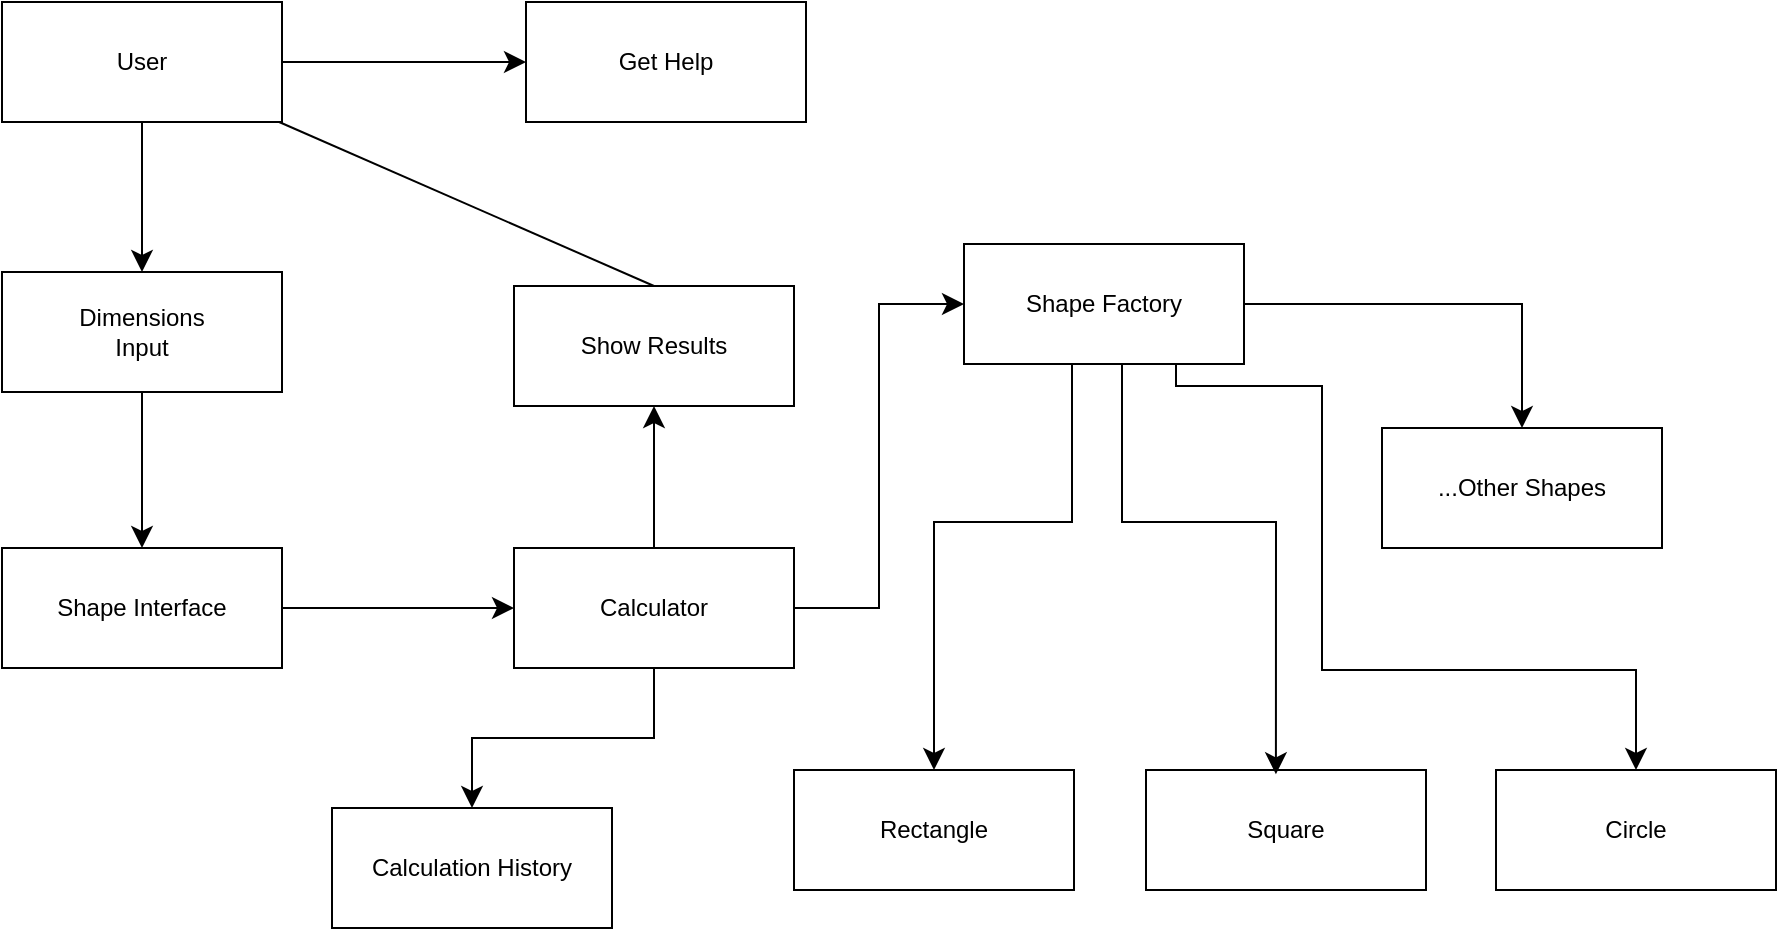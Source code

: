 <mxfile version="24.3.1" type="github">
  <diagram name="Page-1" id="T99t_MOH9tyPHU7TZ1BH">
    <mxGraphModel dx="1195" dy="685" grid="0" gridSize="10" guides="1" tooltips="1" connect="1" arrows="1" fold="1" page="0" pageScale="1" pageWidth="827" pageHeight="1169" math="0" shadow="0">
      <root>
        <mxCell id="0" />
        <mxCell id="1" parent="0" />
        <mxCell id="bMJEQ339XqyDVvZ4SXNy-10" style="edgeStyle=none;curved=1;rounded=0;orthogonalLoop=1;jettySize=auto;html=1;entryX=0.5;entryY=0;entryDx=0;entryDy=0;fontSize=12;startSize=8;endSize=8;" edge="1" parent="1" source="bMJEQ339XqyDVvZ4SXNy-1" target="bMJEQ339XqyDVvZ4SXNy-2">
          <mxGeometry relative="1" as="geometry" />
        </mxCell>
        <mxCell id="bMJEQ339XqyDVvZ4SXNy-18" style="edgeStyle=none;curved=1;rounded=0;orthogonalLoop=1;jettySize=auto;html=1;entryX=0;entryY=0.5;entryDx=0;entryDy=0;fontSize=12;startSize=8;endSize=8;" edge="1" parent="1" source="bMJEQ339XqyDVvZ4SXNy-1" target="bMJEQ339XqyDVvZ4SXNy-17">
          <mxGeometry relative="1" as="geometry" />
        </mxCell>
        <mxCell id="bMJEQ339XqyDVvZ4SXNy-38" style="edgeStyle=none;curved=1;rounded=0;orthogonalLoop=1;jettySize=auto;html=1;entryX=0.5;entryY=0;entryDx=0;entryDy=0;fontSize=12;startSize=8;endSize=8;endArrow=none;endFill=0;" edge="1" parent="1" source="bMJEQ339XqyDVvZ4SXNy-1" target="bMJEQ339XqyDVvZ4SXNy-37">
          <mxGeometry relative="1" as="geometry" />
        </mxCell>
        <mxCell id="bMJEQ339XqyDVvZ4SXNy-1" value="User" style="rounded=0;whiteSpace=wrap;html=1;" vertex="1" parent="1">
          <mxGeometry x="13" y="63" width="140" height="60" as="geometry" />
        </mxCell>
        <mxCell id="bMJEQ339XqyDVvZ4SXNy-9" style="edgeStyle=none;curved=1;rounded=0;orthogonalLoop=1;jettySize=auto;html=1;entryX=0.5;entryY=0;entryDx=0;entryDy=0;fontSize=12;startSize=8;endSize=8;" edge="1" parent="1" source="bMJEQ339XqyDVvZ4SXNy-2" target="bMJEQ339XqyDVvZ4SXNy-3">
          <mxGeometry relative="1" as="geometry" />
        </mxCell>
        <mxCell id="bMJEQ339XqyDVvZ4SXNy-2" value="Dimensions&lt;div&gt;Input&lt;/div&gt;" style="rounded=0;whiteSpace=wrap;html=1;" vertex="1" parent="1">
          <mxGeometry x="13" y="198" width="140" height="60" as="geometry" />
        </mxCell>
        <mxCell id="bMJEQ339XqyDVvZ4SXNy-6" style="edgeStyle=none;curved=1;rounded=0;orthogonalLoop=1;jettySize=auto;html=1;entryX=0;entryY=0.5;entryDx=0;entryDy=0;fontSize=12;startSize=8;endSize=8;" edge="1" parent="1" source="bMJEQ339XqyDVvZ4SXNy-3" target="bMJEQ339XqyDVvZ4SXNy-4">
          <mxGeometry relative="1" as="geometry" />
        </mxCell>
        <mxCell id="bMJEQ339XqyDVvZ4SXNy-3" value="Shape Interface" style="rounded=0;whiteSpace=wrap;html=1;" vertex="1" parent="1">
          <mxGeometry x="13" y="336" width="140" height="60" as="geometry" />
        </mxCell>
        <mxCell id="bMJEQ339XqyDVvZ4SXNy-7" style="edgeStyle=orthogonalEdgeStyle;rounded=0;orthogonalLoop=1;jettySize=auto;html=1;entryX=0;entryY=0.5;entryDx=0;entryDy=0;fontSize=12;startSize=8;endSize=8;" edge="1" parent="1" source="bMJEQ339XqyDVvZ4SXNy-4" target="bMJEQ339XqyDVvZ4SXNy-5">
          <mxGeometry relative="1" as="geometry" />
        </mxCell>
        <mxCell id="bMJEQ339XqyDVvZ4SXNy-36" style="edgeStyle=orthogonalEdgeStyle;rounded=0;orthogonalLoop=1;jettySize=auto;html=1;entryX=0.5;entryY=0;entryDx=0;entryDy=0;fontSize=12;startSize=8;endSize=8;" edge="1" parent="1" source="bMJEQ339XqyDVvZ4SXNy-4" target="bMJEQ339XqyDVvZ4SXNy-35">
          <mxGeometry relative="1" as="geometry" />
        </mxCell>
        <mxCell id="bMJEQ339XqyDVvZ4SXNy-39" style="edgeStyle=none;curved=1;rounded=0;orthogonalLoop=1;jettySize=auto;html=1;entryX=0.5;entryY=1;entryDx=0;entryDy=0;fontSize=12;startSize=8;endSize=8;" edge="1" parent="1" source="bMJEQ339XqyDVvZ4SXNy-4" target="bMJEQ339XqyDVvZ4SXNy-37">
          <mxGeometry relative="1" as="geometry" />
        </mxCell>
        <mxCell id="bMJEQ339XqyDVvZ4SXNy-4" value="Calculator" style="rounded=0;whiteSpace=wrap;html=1;" vertex="1" parent="1">
          <mxGeometry x="269" y="336" width="140" height="60" as="geometry" />
        </mxCell>
        <mxCell id="bMJEQ339XqyDVvZ4SXNy-30" style="edgeStyle=orthogonalEdgeStyle;rounded=0;orthogonalLoop=1;jettySize=auto;html=1;entryX=0.5;entryY=0;entryDx=0;entryDy=0;fontSize=12;startSize=8;endSize=8;" edge="1" parent="1" source="bMJEQ339XqyDVvZ4SXNy-5" target="bMJEQ339XqyDVvZ4SXNy-23">
          <mxGeometry relative="1" as="geometry" />
        </mxCell>
        <mxCell id="bMJEQ339XqyDVvZ4SXNy-33" style="edgeStyle=orthogonalEdgeStyle;rounded=0;orthogonalLoop=1;jettySize=auto;html=1;entryX=0.5;entryY=0;entryDx=0;entryDy=0;fontSize=12;startSize=8;endSize=8;" edge="1" parent="1" source="bMJEQ339XqyDVvZ4SXNy-5" target="bMJEQ339XqyDVvZ4SXNy-12">
          <mxGeometry relative="1" as="geometry">
            <Array as="points">
              <mxPoint x="548" y="323" />
              <mxPoint x="479" y="323" />
            </Array>
          </mxGeometry>
        </mxCell>
        <mxCell id="bMJEQ339XqyDVvZ4SXNy-34" style="edgeStyle=orthogonalEdgeStyle;rounded=0;orthogonalLoop=1;jettySize=auto;html=1;entryX=0.5;entryY=0;entryDx=0;entryDy=0;fontSize=12;startSize=8;endSize=8;" edge="1" parent="1" source="bMJEQ339XqyDVvZ4SXNy-5" target="bMJEQ339XqyDVvZ4SXNy-13">
          <mxGeometry relative="1" as="geometry">
            <Array as="points">
              <mxPoint x="600" y="255" />
              <mxPoint x="673" y="255" />
              <mxPoint x="673" y="397" />
              <mxPoint x="830" y="397" />
            </Array>
          </mxGeometry>
        </mxCell>
        <mxCell id="bMJEQ339XqyDVvZ4SXNy-5" value="Shape Factory" style="rounded=0;whiteSpace=wrap;html=1;" vertex="1" parent="1">
          <mxGeometry x="494" y="184" width="140" height="60" as="geometry" />
        </mxCell>
        <mxCell id="bMJEQ339XqyDVvZ4SXNy-11" value="Square" style="rounded=0;whiteSpace=wrap;html=1;" vertex="1" parent="1">
          <mxGeometry x="585" y="447" width="140" height="60" as="geometry" />
        </mxCell>
        <mxCell id="bMJEQ339XqyDVvZ4SXNy-12" value="Rectangle" style="rounded=0;whiteSpace=wrap;html=1;" vertex="1" parent="1">
          <mxGeometry x="409" y="447" width="140" height="60" as="geometry" />
        </mxCell>
        <mxCell id="bMJEQ339XqyDVvZ4SXNy-13" value="Circle" style="rounded=0;whiteSpace=wrap;html=1;" vertex="1" parent="1">
          <mxGeometry x="760" y="447" width="140" height="60" as="geometry" />
        </mxCell>
        <mxCell id="bMJEQ339XqyDVvZ4SXNy-17" value="Get Help" style="rounded=0;whiteSpace=wrap;html=1;" vertex="1" parent="1">
          <mxGeometry x="275" y="63" width="140" height="60" as="geometry" />
        </mxCell>
        <mxCell id="bMJEQ339XqyDVvZ4SXNy-23" value="...Other Shapes" style="rounded=0;whiteSpace=wrap;html=1;" vertex="1" parent="1">
          <mxGeometry x="703" y="276" width="140" height="60" as="geometry" />
        </mxCell>
        <mxCell id="bMJEQ339XqyDVvZ4SXNy-31" style="edgeStyle=orthogonalEdgeStyle;rounded=0;orthogonalLoop=1;jettySize=auto;html=1;entryX=0.464;entryY=0.036;entryDx=0;entryDy=0;entryPerimeter=0;fontSize=12;startSize=8;endSize=8;" edge="1" parent="1" source="bMJEQ339XqyDVvZ4SXNy-5" target="bMJEQ339XqyDVvZ4SXNy-11">
          <mxGeometry relative="1" as="geometry">
            <Array as="points">
              <mxPoint x="573" y="323" />
              <mxPoint x="650" y="323" />
            </Array>
          </mxGeometry>
        </mxCell>
        <mxCell id="bMJEQ339XqyDVvZ4SXNy-35" value="Calculation History" style="rounded=0;whiteSpace=wrap;html=1;" vertex="1" parent="1">
          <mxGeometry x="178" y="466" width="140" height="60" as="geometry" />
        </mxCell>
        <mxCell id="bMJEQ339XqyDVvZ4SXNy-37" value="Show Results" style="rounded=0;whiteSpace=wrap;html=1;" vertex="1" parent="1">
          <mxGeometry x="269" y="205" width="140" height="60" as="geometry" />
        </mxCell>
      </root>
    </mxGraphModel>
  </diagram>
</mxfile>
